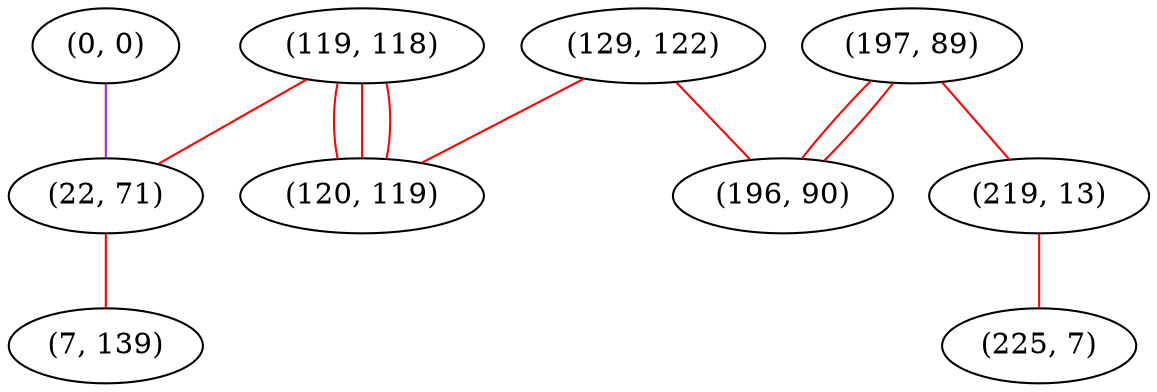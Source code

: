 graph "" {
"(0, 0)";
"(197, 89)";
"(129, 122)";
"(119, 118)";
"(219, 13)";
"(196, 90)";
"(22, 71)";
"(120, 119)";
"(225, 7)";
"(7, 139)";
"(0, 0)" -- "(22, 71)"  [color=purple, key=0, weight=4];
"(197, 89)" -- "(196, 90)"  [color=red, key=0, weight=1];
"(197, 89)" -- "(196, 90)"  [color=red, key=1, weight=1];
"(197, 89)" -- "(219, 13)"  [color=red, key=0, weight=1];
"(129, 122)" -- "(196, 90)"  [color=red, key=0, weight=1];
"(129, 122)" -- "(120, 119)"  [color=red, key=0, weight=1];
"(119, 118)" -- "(22, 71)"  [color=red, key=0, weight=1];
"(119, 118)" -- "(120, 119)"  [color=red, key=0, weight=1];
"(119, 118)" -- "(120, 119)"  [color=red, key=1, weight=1];
"(119, 118)" -- "(120, 119)"  [color=red, key=2, weight=1];
"(219, 13)" -- "(225, 7)"  [color=red, key=0, weight=1];
"(22, 71)" -- "(7, 139)"  [color=red, key=0, weight=1];
}
